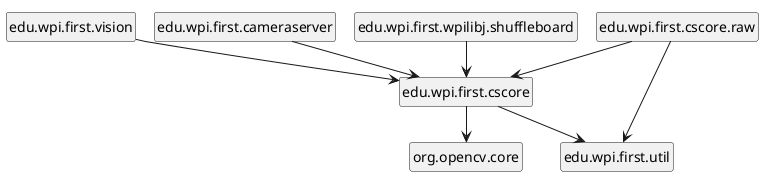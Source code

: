 @startuml
    !pragma layout smetana
    skinparam backgroundcolor transparent
    set namespaceSeparator none
    hide circle
    hide empty fields
    hide empty methods
    edu.wpi.first.vision --> edu.wpi.first.cscore
    edu.wpi.first.cameraserver --> edu.wpi.first.cscore
    edu.wpi.first.cscore --> edu.wpi.first.util
    edu.wpi.first.cscore --> org.opencv.core
    edu.wpi.first.cscore.raw --> edu.wpi.first.cscore
    edu.wpi.first.cscore.raw --> edu.wpi.first.util
    edu.wpi.first.wpilibj.shuffleboard --> edu.wpi.first.cscore
    class "edu.wpi.first.cscore" [[edu/wpi/first/cscore/package-summary.html]] {}
    class "edu.wpi.first.cscore.raw" [[edu/wpi/first/cscore/raw/package-summary.html]] {}
@enduml
